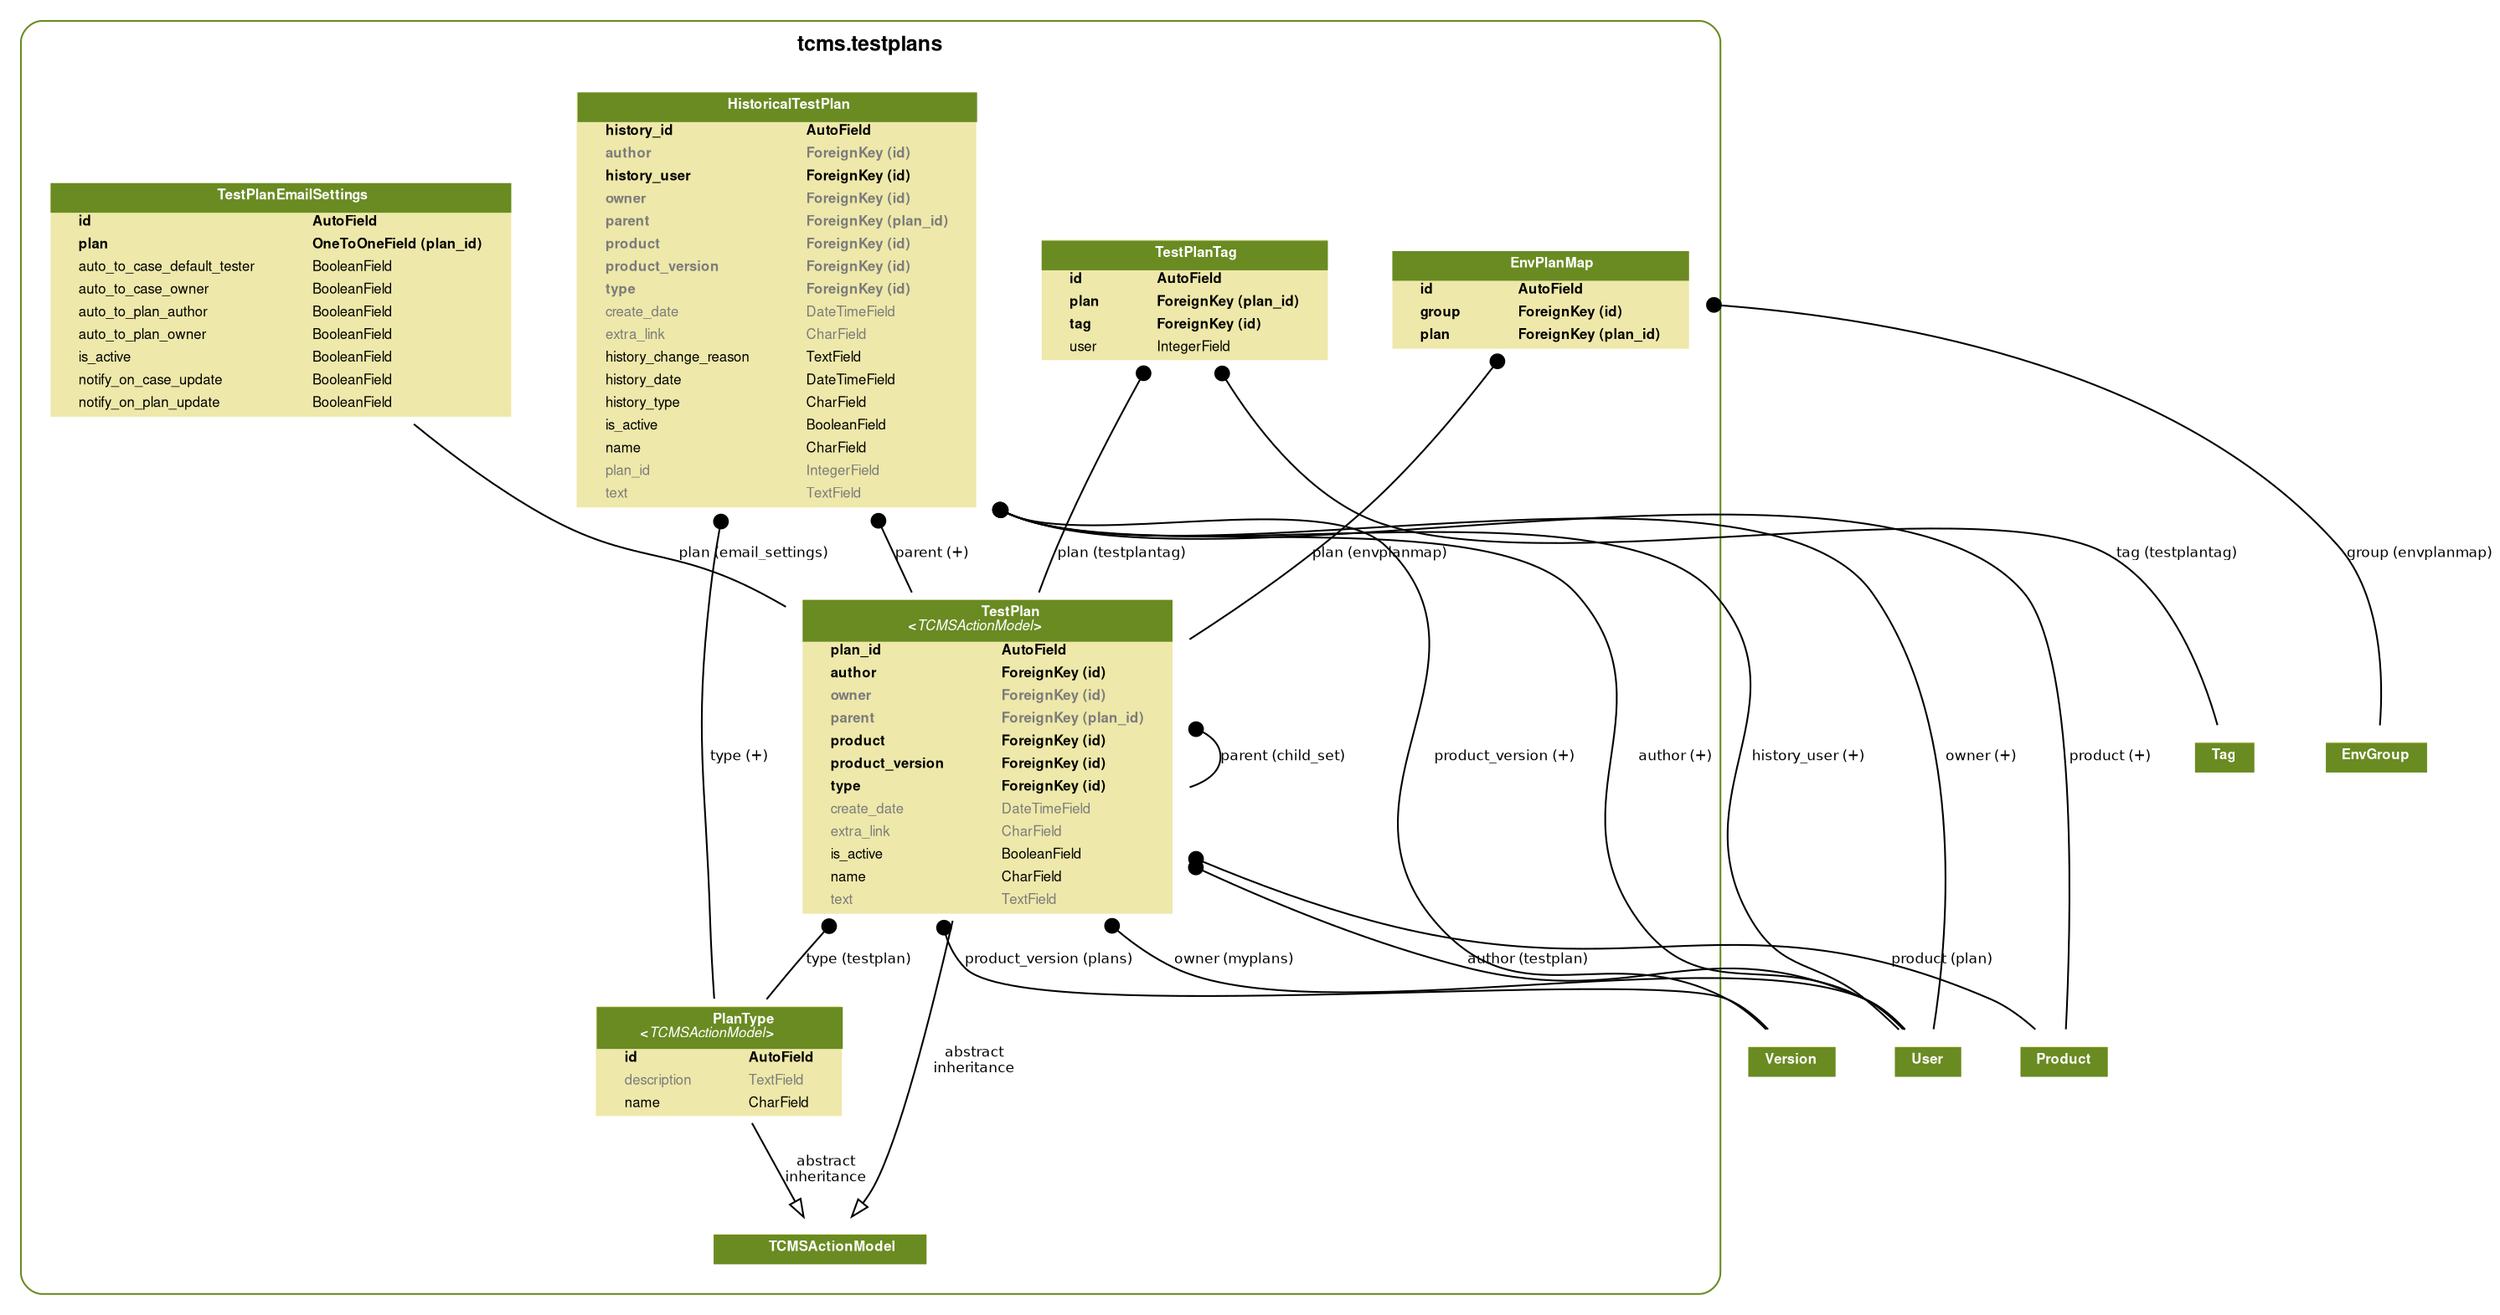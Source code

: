 digraph model_graph {
	graph [bb="0,0,1408,721",
		fontname=Helvetica,
		fontsize=8,
		splines=true
	];
	node [fontname=Helvetica,
		fontsize=8,
		label="\N",
		shape=plaintext
	];
	edge [fontname=Helvetica,
		fontsize=8
	];
	subgraph cluster_tcms_testplans {
		graph [bb="8,8,984,713",
			color=olivedrab4,
			label=<
          <TABLE BORDER="0" CELLBORDER="0" CELLSPACING="0">
          <TR><TD COLSPAN="2" CELLPADDING="4" ALIGN="CENTER">
          <FONT FACE="Helvetica Bold" COLOR="Black" POINT-SIZE="12">
          tcms.testplans
          </FONT>
          </TD></TR>
          </TABLE>
          >,
			style=rounded
		];
		tcms_core_models_TCMSActionModel		 [height=0.5,
			label=<
      <TABLE BGCOLOR="palegoldenrod" BORDER="0" CELLBORDER="0" CELLSPACING="0">
      <TR><TD COLSPAN="2" CELLPADDING="4" ALIGN="CENTER" BGCOLOR="olivedrab4">
      <FONT FACE="Helvetica Bold" COLOR="white">
      TCMSActionModel
      </FONT></TD></TR>
    
      </TABLE>
      >,
			pos="539,34",
			width=1.9514];
		tcms_testplans_models_PlanType		 [height=0.95833,
			label=<
      <TABLE BGCOLOR="palegoldenrod" BORDER="0" CELLBORDER="0" CELLSPACING="0">
      <TR><TD COLSPAN="2" CELLPADDING="4" ALIGN="CENTER" BGCOLOR="olivedrab4">
      <FONT FACE="Helvetica Bold" COLOR="white">
      PlanType<BR/>&lt;<FONT FACE="Helvetica Italic">TCMSActionModel</FONT>&gt;
      </FONT></TD></TR>
    
      <TR><TD ALIGN="LEFT" BORDER="0">
      <FONT FACE="Helvetica Bold">id</FONT>
      </TD><TD ALIGN="LEFT">
      <FONT FACE="Helvetica Bold">AutoField</FONT>
      </TD></TR>
    
      <TR><TD ALIGN="LEFT" BORDER="0">
      <FONT COLOR="#7B7B7B" FACE="Helvetica ">description</FONT>
      </TD><TD ALIGN="LEFT">
      <FONT COLOR="#7B7B7B" FACE="Helvetica ">TextField</FONT>
      </TD></TR>
    
      <TR><TD ALIGN="LEFT" BORDER="0">
      <FONT FACE="Helvetica ">name</FONT>
      </TD><TD ALIGN="LEFT">
      <FONT FACE="Helvetica ">CharField</FONT>
      </TD></TR>
    
      </TABLE>
      >,
			pos="452,141",
			width=2.2222];
		tcms_testplans_models_PlanType -> tcms_core_models_TCMSActionModel		 [arrowhead=empty,
			arrowtail=none,
			dir=both,
			label="abstract\ninheritance",
			lp="529,79",
			pos="e,524.86,52.066 479.77,106.49 492.32,91.337 506.9,73.747 518.45,59.806"];
		tcms_testplans_HistoricalTestPlan		 [height=3.1806,
			label=<
      <TABLE BGCOLOR="palegoldenrod" BORDER="0" CELLBORDER="0" CELLSPACING="0">
      <TR><TD COLSPAN="2" CELLPADDING="4" ALIGN="CENTER" BGCOLOR="olivedrab4">
      <FONT FACE="Helvetica Bold" COLOR="white">
      HistoricalTestPlan
      </FONT></TD></TR>
    
      <TR><TD ALIGN="LEFT" BORDER="0">
      <FONT FACE="Helvetica Bold">history_id</FONT>
      </TD><TD ALIGN="LEFT">
      <FONT FACE="Helvetica Bold">AutoField</FONT>
      </TD></TR>
    
      <TR><TD ALIGN="LEFT" BORDER="0">
      <FONT COLOR="#7B7B7B" FACE="Helvetica Bold">author</FONT>
      </TD><TD ALIGN="LEFT">
      <FONT COLOR="#7B7B7B" FACE="Helvetica Bold">ForeignKey (id)</FONT>
      </TD></TR>
    
      <TR><TD ALIGN="LEFT" BORDER="0">
      <FONT FACE="Helvetica Bold">history_user</FONT>
      </TD><TD ALIGN="LEFT">
      <FONT FACE="Helvetica Bold">ForeignKey (id)</FONT>
      </TD></TR>
    
      <TR><TD ALIGN="LEFT" BORDER="0">
      <FONT COLOR="#7B7B7B" FACE="Helvetica Bold">owner</FONT>
      </TD><TD ALIGN="LEFT">
      <FONT COLOR="#7B7B7B" FACE="Helvetica Bold">ForeignKey (id)</FONT>
      </TD></TR>
    
      <TR><TD ALIGN="LEFT" BORDER="0">
      <FONT COLOR="#7B7B7B" FACE="Helvetica Bold">parent</FONT>
      </TD><TD ALIGN="LEFT">
      <FONT COLOR="#7B7B7B" FACE="Helvetica Bold">ForeignKey (plan_id)</FONT>
      </TD></TR>
    
      <TR><TD ALIGN="LEFT" BORDER="0">
      <FONT COLOR="#7B7B7B" FACE="Helvetica Bold">product</FONT>
      </TD><TD ALIGN="LEFT">
      <FONT COLOR="#7B7B7B" FACE="Helvetica Bold">ForeignKey (id)</FONT>
      </TD></TR>
    
      <TR><TD ALIGN="LEFT" BORDER="0">
      <FONT COLOR="#7B7B7B" FACE="Helvetica Bold">product_version</FONT>
      </TD><TD ALIGN="LEFT">
      <FONT COLOR="#7B7B7B" FACE="Helvetica Bold">ForeignKey (id)</FONT>
      </TD></TR>
    
      <TR><TD ALIGN="LEFT" BORDER="0">
      <FONT COLOR="#7B7B7B" FACE="Helvetica Bold">type</FONT>
      </TD><TD ALIGN="LEFT">
      <FONT COLOR="#7B7B7B" FACE="Helvetica Bold">ForeignKey (id)</FONT>
      </TD></TR>
    
      <TR><TD ALIGN="LEFT" BORDER="0">
      <FONT COLOR="#7B7B7B" FACE="Helvetica ">create_date</FONT>
      </TD><TD ALIGN="LEFT">
      <FONT COLOR="#7B7B7B" FACE="Helvetica ">DateTimeField</FONT>
      </TD></TR>
    
      <TR><TD ALIGN="LEFT" BORDER="0">
      <FONT COLOR="#7B7B7B" FACE="Helvetica ">extra_link</FONT>
      </TD><TD ALIGN="LEFT">
      <FONT COLOR="#7B7B7B" FACE="Helvetica ">CharField</FONT>
      </TD></TR>
    
      <TR><TD ALIGN="LEFT" BORDER="0">
      <FONT FACE="Helvetica ">history_change_reason</FONT>
      </TD><TD ALIGN="LEFT">
      <FONT FACE="Helvetica ">TextField</FONT>
      </TD></TR>
    
      <TR><TD ALIGN="LEFT" BORDER="0">
      <FONT FACE="Helvetica ">history_date</FONT>
      </TD><TD ALIGN="LEFT">
      <FONT FACE="Helvetica ">DateTimeField</FONT>
      </TD></TR>
    
      <TR><TD ALIGN="LEFT" BORDER="0">
      <FONT FACE="Helvetica ">history_type</FONT>
      </TD><TD ALIGN="LEFT">
      <FONT FACE="Helvetica ">CharField</FONT>
      </TD></TR>
    
      <TR><TD ALIGN="LEFT" BORDER="0">
      <FONT FACE="Helvetica ">is_active</FONT>
      </TD><TD ALIGN="LEFT">
      <FONT FACE="Helvetica ">BooleanField</FONT>
      </TD></TR>
    
      <TR><TD ALIGN="LEFT" BORDER="0">
      <FONT FACE="Helvetica ">name</FONT>
      </TD><TD ALIGN="LEFT">
      <FONT FACE="Helvetica ">CharField</FONT>
      </TD></TR>
    
      <TR><TD ALIGN="LEFT" BORDER="0">
      <FONT COLOR="#7B7B7B" FACE="Helvetica ">plan_id</FONT>
      </TD><TD ALIGN="LEFT">
      <FONT COLOR="#7B7B7B" FACE="Helvetica ">IntegerField</FONT>
      </TD></TR>
    
      <TR><TD ALIGN="LEFT" BORDER="0">
      <FONT COLOR="#7B7B7B" FACE="Helvetica ">text</FONT>
      </TD><TD ALIGN="LEFT">
      <FONT COLOR="#7B7B7B" FACE="Helvetica ">TextField</FONT>
      </TD></TR>
    
      </TABLE>
      >,
			pos="442,561",
			width=3.4514];
		tcms_testplans_HistoricalTestPlan -> tcms_testplans_models_PlanType		 [arrowhead=none,
			arrowtail=dot,
			dir=both,
			label="type (+)",
			lp="464,311",
			pos="s,444.66,446.18 444.85,438.02 446.36,373.75 448.26,293.61 450,222 450.37,206.86 450.79,190.11 451.14,175.87"];
		tcms_testplans_models_TestPlan		 [height=2.4583,
			label=<
      <TABLE BGCOLOR="palegoldenrod" BORDER="0" CELLBORDER="0" CELLSPACING="0">
      <TR><TD COLSPAN="2" CELLPADDING="4" ALIGN="CENTER" BGCOLOR="olivedrab4">
      <FONT FACE="Helvetica Bold" COLOR="white">
      TestPlan<BR/>&lt;<FONT FACE="Helvetica Italic">TCMSActionModel</FONT>&gt;
      </FONT></TD></TR>
    
      <TR><TD ALIGN="LEFT" BORDER="0">
      <FONT FACE="Helvetica Bold">plan_id</FONT>
      </TD><TD ALIGN="LEFT">
      <FONT FACE="Helvetica Bold">AutoField</FONT>
      </TD></TR>
    
      <TR><TD ALIGN="LEFT" BORDER="0">
      <FONT FACE="Helvetica Bold">author</FONT>
      </TD><TD ALIGN="LEFT">
      <FONT FACE="Helvetica Bold">ForeignKey (id)</FONT>
      </TD></TR>
    
      <TR><TD ALIGN="LEFT" BORDER="0">
      <FONT COLOR="#7B7B7B" FACE="Helvetica Bold">owner</FONT>
      </TD><TD ALIGN="LEFT">
      <FONT COLOR="#7B7B7B" FACE="Helvetica Bold">ForeignKey (id)</FONT>
      </TD></TR>
    
      <TR><TD ALIGN="LEFT" BORDER="0">
      <FONT COLOR="#7B7B7B" FACE="Helvetica Bold">parent</FONT>
      </TD><TD ALIGN="LEFT">
      <FONT COLOR="#7B7B7B" FACE="Helvetica Bold">ForeignKey (plan_id)</FONT>
      </TD></TR>
    
      <TR><TD ALIGN="LEFT" BORDER="0">
      <FONT FACE="Helvetica Bold">product</FONT>
      </TD><TD ALIGN="LEFT">
      <FONT FACE="Helvetica Bold">ForeignKey (id)</FONT>
      </TD></TR>
    
      <TR><TD ALIGN="LEFT" BORDER="0">
      <FONT FACE="Helvetica Bold">product_version</FONT>
      </TD><TD ALIGN="LEFT">
      <FONT FACE="Helvetica Bold">ForeignKey (id)</FONT>
      </TD></TR>
    
      <TR><TD ALIGN="LEFT" BORDER="0">
      <FONT FACE="Helvetica Bold">type</FONT>
      </TD><TD ALIGN="LEFT">
      <FONT FACE="Helvetica Bold">ForeignKey (id)</FONT>
      </TD></TR>
    
      <TR><TD ALIGN="LEFT" BORDER="0">
      <FONT COLOR="#7B7B7B" FACE="Helvetica ">create_date</FONT>
      </TD><TD ALIGN="LEFT">
      <FONT COLOR="#7B7B7B" FACE="Helvetica ">DateTimeField</FONT>
      </TD></TR>
    
      <TR><TD ALIGN="LEFT" BORDER="0">
      <FONT COLOR="#7B7B7B" FACE="Helvetica ">extra_link</FONT>
      </TD><TD ALIGN="LEFT">
      <FONT COLOR="#7B7B7B" FACE="Helvetica ">CharField</FONT>
      </TD></TR>
    
      <TR><TD ALIGN="LEFT" BORDER="0">
      <FONT FACE="Helvetica ">is_active</FONT>
      </TD><TD ALIGN="LEFT">
      <FONT FACE="Helvetica ">BooleanField</FONT>
      </TD></TR>
    
      <TR><TD ALIGN="LEFT" BORDER="0">
      <FONT FACE="Helvetica ">name</FONT>
      </TD><TD ALIGN="LEFT">
      <FONT FACE="Helvetica ">CharField</FONT>
      </TD></TR>
    
      <TR><TD ALIGN="LEFT" BORDER="0">
      <FONT COLOR="#7B7B7B" FACE="Helvetica ">text</FONT>
      </TD><TD ALIGN="LEFT">
      <FONT COLOR="#7B7B7B" FACE="Helvetica ">TextField</FONT>
      </TD></TR>
    
      </TABLE>
      >,
			pos="603,311",
			width=3.2014];
		tcms_testplans_HistoricalTestPlan -> tcms_testplans_models_TestPlan		 [arrowhead=none,
			arrowtail=dot,
			dir=both,
			label="parent (+)",
			lp="551.5,423",
			pos="s,515.9,446.16 520.44,439.18 529.12,425.8 537.83,412.38 546.18,399.53"];
		tcms_testplans_models_TestPlan -> tcms_testplans_models_PlanType		 [arrowhead=none,
			arrowtail=dot,
			dir=both,
			label="type (testplan)",
			lp="532,199",
			pos="s,523.96,222.06 518.41,215.89 505.49,201.52 492.94,187.55 482.28,175.69"];
		tcms_testplans_models_TestPlan -> tcms_testplans_models_TestPlan		 [arrowhead=none,
			arrowtail=dot,
			dir=both,
			label="parent (child_set)",
			lp="767.5,311",
			pos="s,718.38,327.84 726.09,324.62 732.32,321.24 736,316.7 736,311 736,303.23 729.18,297.62 718.38,294.16"];
		tcms_testplans_models_TestPlan -> tcms_core_models_TCMSActionModel		 [arrowhead=empty,
			arrowtail=none,
			dir=both,
			label="abstract\ninheritance",
			lp="595,141",
			pos="e,546.59,52.233 584.81,222.48 570.63,154.29 553.29,70.961 553,70 552.17,67.239 551.21,64.392 550.19,61.57"];
		tcms_testplans_models_TestPlanTag		 [height=1.0139,
			label=<
      <TABLE BGCOLOR="palegoldenrod" BORDER="0" CELLBORDER="0" CELLSPACING="0">
      <TR><TD COLSPAN="2" CELLPADDING="4" ALIGN="CENTER" BGCOLOR="olivedrab4">
      <FONT FACE="Helvetica Bold" COLOR="white">
      TestPlanTag
      </FONT></TD></TR>
    
      <TR><TD ALIGN="LEFT" BORDER="0">
      <FONT FACE="Helvetica Bold">id</FONT>
      </TD><TD ALIGN="LEFT">
      <FONT FACE="Helvetica Bold">AutoField</FONT>
      </TD></TR>
    
      <TR><TD ALIGN="LEFT" BORDER="0">
      <FONT FACE="Helvetica Bold">plan</FONT>
      </TD><TD ALIGN="LEFT">
      <FONT FACE="Helvetica Bold">ForeignKey (plan_id)</FONT>
      </TD></TR>
    
      <TR><TD ALIGN="LEFT" BORDER="0">
      <FONT FACE="Helvetica Bold">tag</FONT>
      </TD><TD ALIGN="LEFT">
      <FONT FACE="Helvetica Bold">ForeignKey (id)</FONT>
      </TD></TR>
    
      <TR><TD ALIGN="LEFT" BORDER="0">
      <FONT FACE="Helvetica ">user</FONT>
      </TD><TD ALIGN="LEFT">
      <FONT FACE="Helvetica ">IntegerField</FONT>
      </TD></TR>
    
      </TABLE>
      >,
			pos="676,561",
			width=2.5347];
		tcms_testplans_models_TestPlanTag -> tcms_testplans_models_TestPlan		 [arrowhead=none,
			arrowtail=dot,
			dir=both,
			label="plan (testplantag)",
			lp="666.5,423",
			pos="s,665.54,524.47 663.21,516.56 653.72,484.31 640.46,439.26 628.8,399.63"];
		tcms_testplans_models_TestPlanEmailSettings		 [height=1.8472,
			label=<
      <TABLE BGCOLOR="palegoldenrod" BORDER="0" CELLBORDER="0" CELLSPACING="0">
      <TR><TD COLSPAN="2" CELLPADDING="4" ALIGN="CENTER" BGCOLOR="olivedrab4">
      <FONT FACE="Helvetica Bold" COLOR="white">
      TestPlanEmailSettings
      </FONT></TD></TR>
    
      <TR><TD ALIGN="LEFT" BORDER="0">
      <FONT FACE="Helvetica Bold">id</FONT>
      </TD><TD ALIGN="LEFT">
      <FONT FACE="Helvetica Bold">AutoField</FONT>
      </TD></TR>
    
      <TR><TD ALIGN="LEFT" BORDER="0">
      <FONT FACE="Helvetica Bold">plan</FONT>
      </TD><TD ALIGN="LEFT">
      <FONT FACE="Helvetica Bold">OneToOneField (plan_id)</FONT>
      </TD></TR>
    
      <TR><TD ALIGN="LEFT" BORDER="0">
      <FONT FACE="Helvetica ">auto_to_case_default_tester</FONT>
      </TD><TD ALIGN="LEFT">
      <FONT FACE="Helvetica ">BooleanField</FONT>
      </TD></TR>
    
      <TR><TD ALIGN="LEFT" BORDER="0">
      <FONT FACE="Helvetica ">auto_to_case_owner</FONT>
      </TD><TD ALIGN="LEFT">
      <FONT FACE="Helvetica ">BooleanField</FONT>
      </TD></TR>
    
      <TR><TD ALIGN="LEFT" BORDER="0">
      <FONT FACE="Helvetica ">auto_to_plan_author</FONT>
      </TD><TD ALIGN="LEFT">
      <FONT FACE="Helvetica ">BooleanField</FONT>
      </TD></TR>
    
      <TR><TD ALIGN="LEFT" BORDER="0">
      <FONT FACE="Helvetica ">auto_to_plan_owner</FONT>
      </TD><TD ALIGN="LEFT">
      <FONT FACE="Helvetica ">BooleanField</FONT>
      </TD></TR>
    
      <TR><TD ALIGN="LEFT" BORDER="0">
      <FONT FACE="Helvetica ">is_active</FONT>
      </TD><TD ALIGN="LEFT">
      <FONT FACE="Helvetica ">BooleanField</FONT>
      </TD></TR>
    
      <TR><TD ALIGN="LEFT" BORDER="0">
      <FONT FACE="Helvetica ">notify_on_case_update</FONT>
      </TD><TD ALIGN="LEFT">
      <FONT FACE="Helvetica ">BooleanField</FONT>
      </TD></TR>
    
      <TR><TD ALIGN="LEFT" BORDER="0">
      <FONT FACE="Helvetica ">notify_on_plan_update</FONT>
      </TD><TD ALIGN="LEFT">
      <FONT FACE="Helvetica ">BooleanField</FONT>
      </TD></TR>
    
      </TABLE>
      >,
			pos="158,561",
			width=3.9236];
		tcms_testplans_models_TestPlanEmailSettings -> tcms_testplans_models_TestPlan		 [arrowhead=none,
			arrowtail=none,
			dir=both,
			label="plan (email_settings)",
			lp="454,423",
			pos="232.93,494.28 255.85,476.67 281.93,458.95 308,446 376.19,412.14 403.91,431.98 473,400 477.82,397.77 482.67,395.36 487.5,392.83"];
		tcms_testplans_models_EnvPlanMap		 [height=0.84722,
			label=<
      <TABLE BGCOLOR="palegoldenrod" BORDER="0" CELLBORDER="0" CELLSPACING="0">
      <TR><TD COLSPAN="2" CELLPADDING="4" ALIGN="CENTER" BGCOLOR="olivedrab4">
      <FONT FACE="Helvetica Bold" COLOR="white">
      EnvPlanMap
      </FONT></TD></TR>
    
      <TR><TD ALIGN="LEFT" BORDER="0">
      <FONT FACE="Helvetica Bold">id</FONT>
      </TD><TD ALIGN="LEFT">
      <FONT FACE="Helvetica Bold">AutoField</FONT>
      </TD></TR>
    
      <TR><TD ALIGN="LEFT" BORDER="0">
      <FONT FACE="Helvetica Bold">group</FONT>
      </TD><TD ALIGN="LEFT">
      <FONT FACE="Helvetica Bold">ForeignKey (id)</FONT>
      </TD></TR>
    
      <TR><TD ALIGN="LEFT" BORDER="0">
      <FONT FACE="Helvetica Bold">plan</FONT>
      </TD><TD ALIGN="LEFT">
      <FONT FACE="Helvetica Bold">ForeignKey (plan_id)</FONT>
      </TD></TR>
    
      </TABLE>
      >,
			pos="881,561",
			width=2.6389];
		tcms_testplans_models_EnvPlanMap -> tcms_testplans_models_TestPlan		 [arrowhead=none,
			arrowtail=dot,
			dir=both,
			label="plan (envplanmap)",
			lp="786.5,423",
			pos="s,855.95,530.15 850.45,523.81 830.23,500.64 802.63,470.45 776,446 757.95,429.43 738.01,412.7 718.29,396.95"];
	}
	tcms_management_models_Version	 [height=0.5,
		label=<
  <TABLE BGCOLOR="palegoldenrod" BORDER="0" CELLBORDER="0" CELLSPACING="0">
  <TR><TD COLSPAN="2" CELLPADDING="4" ALIGN="CENTER" BGCOLOR="olivedrab4">
  <FONT FACE="Helvetica Bold" COLOR="white">Version</FONT>
  </TD></TR>
  </TABLE>
  >,
		pos="1026,141",
		width=0.92361];
	tcms_testplans_HistoricalTestPlan -> tcms_management_models_Version	 [arrowhead=none,
		arrowtail=dot,
		dir=both,
		label="product_version (+)",
		lp="885,311",
		pos="s,566.62,449.72 573.95,446.44 574.3,446.29 574.65,446.14 575,446 625.89,425.04 781.89,465.68 822,428 889.34,364.73 791.86,293.81\
 850,222 890.68,171.75 931.6,207.6 988,176 995.88,171.59 1003.5,165.29 1009.8,159.32"];
	django_contrib_auth_models_User	 [height=0.5,
		label=<
  <TABLE BGCOLOR="palegoldenrod" BORDER="0" CELLBORDER="0" CELLSPACING="0">
  <TR><TD COLSPAN="2" CELLPADDING="4" ALIGN="CENTER" BGCOLOR="olivedrab4">
  <FONT FACE="Helvetica Bold" COLOR="white">User</FONT>
  </TD></TR>
  </TABLE>
  >,
		pos="1105,141",
		width=0.75694];
	tcms_testplans_HistoricalTestPlan -> django_contrib_auth_models_User	 [arrowhead=none,
		arrowtail=dot,
		dir=both,
		label="owner (+)",
		lp="1132,311",
		pos="s,566.57,449.59 573.94,446.42 574.29,446.28 574.65,446.14 575,446 679.07,405.14 1015.2,493.81 1076,400 1126.4,322.28 1114.6,203.09\
 1107.9,159.08"];
	tcms_testplans_HistoricalTestPlan -> django_contrib_auth_models_User	 [arrowhead=none,
		arrowtail=dot,
		dir=both,
		label="author (+)",
		lp="974.5,311",
		pos="s,566.61,449.7 573.95,446.44 574.3,446.29 574.65,446.14 575,446 646.59,416.72 869.18,458.31 920,400 973.03,339.15 910.31,288.53 \
956,222 986.47,177.64 1020.8,201.84 1068,176 1076,171.64 1083.6,165.21 1089.8,159.12"];
	tcms_management_models_Product	 [height=0.5,
		label=<
  <TABLE BGCOLOR="palegoldenrod" BORDER="0" CELLBORDER="0" CELLSPACING="0">
  <TR><TD COLSPAN="2" CELLPADDING="4" ALIGN="CENTER" BGCOLOR="olivedrab4">
  <FONT FACE="Helvetica Bold" COLOR="white">Product</FONT>
  </TD></TR>
  </TABLE>
  >,
		pos="1184,141",
		width=0.92361];
	tcms_testplans_HistoricalTestPlan -> tcms_management_models_Product	 [arrowhead=none,
		arrowtail=dot,
		dir=both,
		label="product (+)",
		lp="1203,311",
		pos="s,566.56,449.58 573.94,446.42 574.29,446.28 574.65,446.14 575,446 695.21,399 1071.4,499.21 1154,400 1184.5,363.34 1185.1,211.16 \
1184.4,159.35"];
	django_contrib_auth_models_User;
	tcms_testplans_HistoricalTestPlan -> django_contrib_auth_models_User	 [arrowhead=none,
		arrowtail=dot,
		dir=both,
		label="history_user (+)",
		lp="1043.5,311",
		pos="s,566.59,449.66 573.94,446.43 574.3,446.29 574.65,446.14 575,446 661.67,411.06 931.46,470.32 993,400 1045.5,340.01 982.8,294.92 \
1015,222 1021.6,207.01 1026.6,204.67 1039,194 1050.5,184.13 1055.9,185.17 1068,176 1074.7,170.94 1081.5,164.89 1087.5,159.31"];
	tcms_testplans_models_TestPlan -> tcms_management_models_Version	 [arrowhead=none,
		arrowtail=dot,
		dir=both,
		label="product_version (plans)",
		lp="635.5,199",
		pos="s,580.02,222.34 581.72,214.11 583.81,206.71 587.41,199.85 593,194 623.35,162.23 947.33,192.61 988,176 996.85,172.39 1005,165.77 \
1011.5,159.33"];
	tcms_testplans_models_TestPlan -> django_contrib_auth_models_User	 [arrowhead=none,
		arrowtail=dot,
		dir=both,
		label="owner (myplans)",
		lp="731.5,199",
		pos="s,662.44,222.46 668.48,216.73 678.38,207.73 689.26,199.81 701,194 774.2,157.81 992.67,207.5 1068,176 1076.7,172.36 1084.6,165.75\
 1090.9,159.31"];
	tcms_testplans_models_TestPlan -> django_contrib_auth_models_User	 [arrowhead=none,
		arrowtail=dot,
		dir=both,
		label="author (testplan)",
		lp="898,199",
		pos="s,718.5,249.76 726.02,246.3 769.76,226.32 820.06,206.3 868,194 954.45,171.82 986.38,212.1 1068,176 1076.6,172.19 1084.5,165.54 1090.8\
,159.13"];
	tcms_testplans_models_TestPlan -> tcms_management_models_Product	 [arrowhead=none,
		arrowtail=dot,
		dir=both,
		label="product (plan)",
		lp="1113.5,199",
		pos="s,718.31,255.68 725.89,252.57 754.34,241.02 784.83,229.99 814,222 955.55,183.22 1006.1,233.75 1141,176 1150.3,172.03 1159.2,165.52\
 1166.6,159.25"];
	tcms_management_models_Tag	 [height=0.5,
		label=<
  <TABLE BGCOLOR="palegoldenrod" BORDER="0" CELLBORDER="0" CELLSPACING="0">
  <TR><TD COLSPAN="2" CELLPADDING="4" ALIGN="CENTER" BGCOLOR="olivedrab4">
  <FONT FACE="Helvetica Bold" COLOR="white">Tag</FONT>
  </TD></TR>
  </TABLE>
  >,
		pos="1269,311",
		width=0.75];
	tcms_testplans_models_TestPlanTag -> tcms_management_models_Tag	 [arrowhead=none,
		arrowtail=dot,
		dir=both,
		label="tag (testplantag)",
		lp="1242.5,423",
		pos="s,696.43,524.41 700.96,517.66 718.65,491.97 744.89,461.28 777,446 861.55,405.75 1111.6,464.19 1198,428 1238.7,410.93 1257.8,356.9\
 1265.2,329.02"];
	tcms_management_models_EnvGroup	 [height=0.5,
		label=<
  <TABLE BGCOLOR="palegoldenrod" BORDER="0" CELLBORDER="0" CELLSPACING="0">
  <TR><TD COLSPAN="2" CELLPADDING="4" ALIGN="CENTER" BGCOLOR="olivedrab4">
  <FONT FACE="Helvetica Bold" COLOR="white">EnvGroup</FONT>
  </TD></TR>
  </TABLE>
  >,
		pos="1352,311",
		width=1.0347];
	tcms_testplans_models_EnvPlanMap -> tcms_management_models_EnvGroup	 [arrowhead=none,
		arrowtail=dot,
		dir=both,
		label="group (envplanmap)",
		lp="1371.5,423",
		pos="s,976.09,543.98 984.09,542.49 1101.7,520.4 1283.7,479.06 1330,428 1354.8,400.66 1355.6,354.42 1353.9,329.37"];
}
